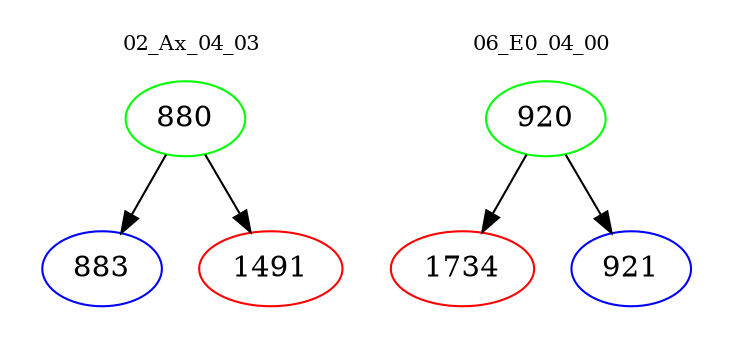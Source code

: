 digraph{
subgraph cluster_0 {
color = white
label = "02_Ax_04_03";
fontsize=10;
T0_880 [label="880", color="green"]
T0_880 -> T0_883 [color="black"]
T0_883 [label="883", color="blue"]
T0_880 -> T0_1491 [color="black"]
T0_1491 [label="1491", color="red"]
}
subgraph cluster_1 {
color = white
label = "06_E0_04_00";
fontsize=10;
T1_920 [label="920", color="green"]
T1_920 -> T1_1734 [color="black"]
T1_1734 [label="1734", color="red"]
T1_920 -> T1_921 [color="black"]
T1_921 [label="921", color="blue"]
}
}
